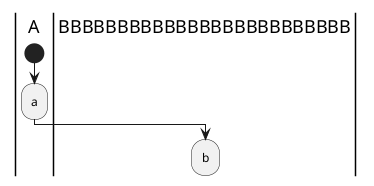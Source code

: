 {
  "sha1": "4jfoubj19n29dl9f20ez8p52gxevm03",
  "insertion": {
    "when": "2024-05-30T20:48:20.506Z",
    "user": "plantuml@gmail.com"
  }
}
@startuml
|A|
start
:a;
|BBBBBBBBBBBBBBBBBBBBBBBBB|
:b;
@enduml
